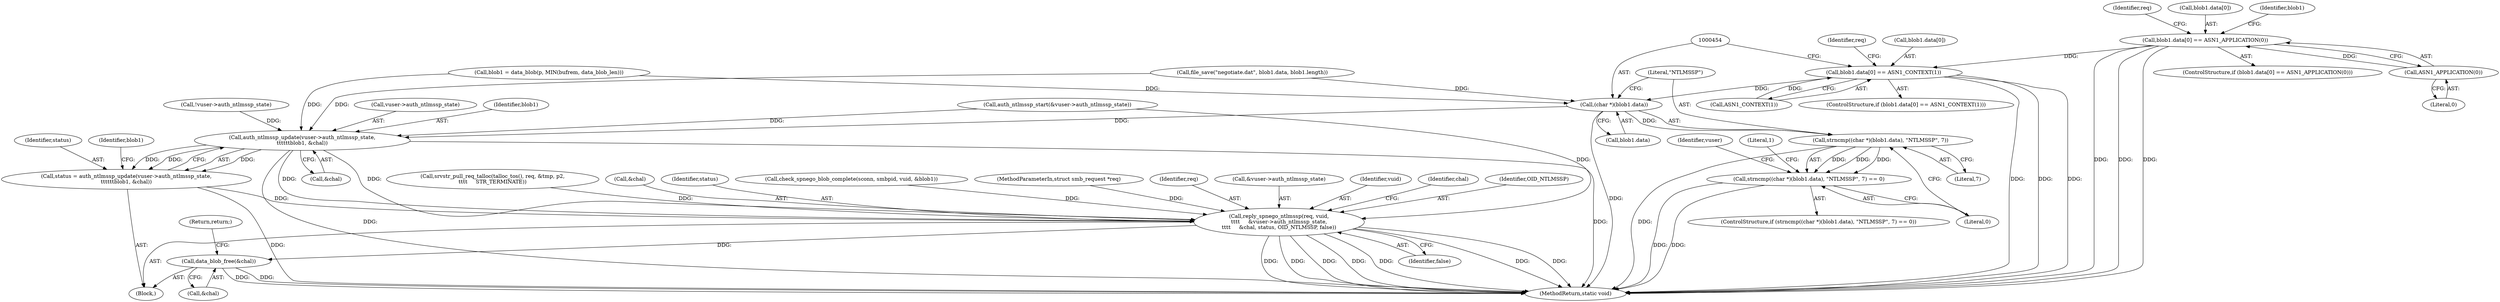 digraph "0_samba_9280051bfba337458722fb157f3082f93cbd9f2b@array" {
"1000407" [label="(Call,blob1.data[0] == ASN1_APPLICATION(0))"];
"1000413" [label="(Call,ASN1_APPLICATION(0))"];
"1000429" [label="(Call,blob1.data[0] == ASN1_CONTEXT(1))"];
"1000453" [label="(Call,(char *)(blob1.data))"];
"1000452" [label="(Call,strncmp((char *)(blob1.data), \"NTLMSSP\", 7))"];
"1000451" [label="(Call,strncmp((char *)(blob1.data), \"NTLMSSP\", 7) == 0)"];
"1000494" [label="(Call,auth_ntlmssp_update(vuser->auth_ntlmssp_state,\n\t\t\t\t\t\tblob1, &chal))"];
"1000492" [label="(Call,status = auth_ntlmssp_update(vuser->auth_ntlmssp_state,\n\t\t\t\t\t\tblob1, &chal))"];
"1000504" [label="(Call,reply_spnego_ntlmssp(req, vuid,\n\t\t\t\t     &vuser->auth_ntlmssp_state,\n\t\t\t\t     &chal, status, OID_NTLMSSP, false))"];
"1000516" [label="(Call,data_blob_free(&chal))"];
"1000514" [label="(Identifier,OID_NTLMSSP)"];
"1000452" [label="(Call,strncmp((char *)(blob1.data), \"NTLMSSP\", 7))"];
"1000516" [label="(Call,data_blob_free(&chal))"];
"1000417" [label="(Identifier,req)"];
"1000408" [label="(Call,blob1.data[0])"];
"1000504" [label="(Call,reply_spnego_ntlmssp(req, vuid,\n\t\t\t\t     &vuser->auth_ntlmssp_state,\n\t\t\t\t     &chal, status, OID_NTLMSSP, false))"];
"1000265" [label="(Call,srvstr_pull_req_talloc(talloc_tos(), req, &tmp, p2,\n\t\t\t\t     STR_TERMINATE))"];
"1000466" [label="(Identifier,vuser)"];
"1000464" [label="(Call,!vuser->auth_ntlmssp_state)"];
"1000216" [label="(Call,file_save(\"negotiate.dat\", blob1.data, blob1.length))"];
"1000493" [label="(Identifier,status)"];
"1000517" [label="(Call,&chal)"];
"1000471" [label="(Call,auth_ntlmssp_start(&vuser->auth_ntlmssp_state))"];
"1000209" [label="(Call,blob1 = data_blob(p, MIN(bufrem, data_blob_len)))"];
"1000439" [label="(Identifier,req)"];
"1000406" [label="(ControlStructure,if (blob1.data[0] == ASN1_APPLICATION(0)))"];
"1000458" [label="(Literal,\"NTLMSSP\")"];
"1000511" [label="(Call,&chal)"];
"1000513" [label="(Identifier,status)"];
"1000378" [label="(Call,check_spnego_blob_complete(sconn, smbpid, vuid, &blob1))"];
"1000530" [label="(MethodReturn,static void)"];
"1000494" [label="(Call,auth_ntlmssp_update(vuser->auth_ntlmssp_state,\n\t\t\t\t\t\tblob1, &chal))"];
"1000495" [label="(Call,vuser->auth_ntlmssp_state)"];
"1000498" [label="(Identifier,blob1)"];
"1000413" [label="(Call,ASN1_APPLICATION(0))"];
"1000407" [label="(Call,blob1.data[0] == ASN1_APPLICATION(0))"];
"1000492" [label="(Call,status = auth_ntlmssp_update(vuser->auth_ntlmssp_state,\n\t\t\t\t\t\tblob1, &chal))"];
"1000429" [label="(Call,blob1.data[0] == ASN1_CONTEXT(1))"];
"1000450" [label="(ControlStructure,if (strncmp((char *)(blob1.data), \"NTLMSSP\", 7) == 0))"];
"1000414" [label="(Literal,0)"];
"1000116" [label="(MethodParameterIn,struct smb_request *req)"];
"1000461" [label="(Block,)"];
"1000430" [label="(Call,blob1.data[0])"];
"1000521" [label="(Literal,1)"];
"1000453" [label="(Call,(char *)(blob1.data))"];
"1000505" [label="(Identifier,req)"];
"1000460" [label="(Literal,0)"];
"1000507" [label="(Call,&vuser->auth_ntlmssp_state)"];
"1000432" [label="(Identifier,blob1)"];
"1000451" [label="(Call,strncmp((char *)(blob1.data), \"NTLMSSP\", 7) == 0)"];
"1000455" [label="(Call,blob1.data)"];
"1000459" [label="(Literal,7)"];
"1000435" [label="(Call,ASN1_CONTEXT(1))"];
"1000499" [label="(Call,&chal)"];
"1000515" [label="(Identifier,false)"];
"1000503" [label="(Identifier,blob1)"];
"1000506" [label="(Identifier,vuid)"];
"1000428" [label="(ControlStructure,if (blob1.data[0] == ASN1_CONTEXT(1)))"];
"1000519" [label="(Return,return;)"];
"1000518" [label="(Identifier,chal)"];
"1000407" -> "1000406"  [label="AST: "];
"1000407" -> "1000413"  [label="CFG: "];
"1000408" -> "1000407"  [label="AST: "];
"1000413" -> "1000407"  [label="AST: "];
"1000417" -> "1000407"  [label="CFG: "];
"1000432" -> "1000407"  [label="CFG: "];
"1000407" -> "1000530"  [label="DDG: "];
"1000407" -> "1000530"  [label="DDG: "];
"1000407" -> "1000530"  [label="DDG: "];
"1000413" -> "1000407"  [label="DDG: "];
"1000407" -> "1000429"  [label="DDG: "];
"1000413" -> "1000414"  [label="CFG: "];
"1000414" -> "1000413"  [label="AST: "];
"1000429" -> "1000428"  [label="AST: "];
"1000429" -> "1000435"  [label="CFG: "];
"1000430" -> "1000429"  [label="AST: "];
"1000435" -> "1000429"  [label="AST: "];
"1000439" -> "1000429"  [label="CFG: "];
"1000454" -> "1000429"  [label="CFG: "];
"1000429" -> "1000530"  [label="DDG: "];
"1000429" -> "1000530"  [label="DDG: "];
"1000429" -> "1000530"  [label="DDG: "];
"1000435" -> "1000429"  [label="DDG: "];
"1000429" -> "1000453"  [label="DDG: "];
"1000453" -> "1000452"  [label="AST: "];
"1000453" -> "1000455"  [label="CFG: "];
"1000454" -> "1000453"  [label="AST: "];
"1000455" -> "1000453"  [label="AST: "];
"1000458" -> "1000453"  [label="CFG: "];
"1000453" -> "1000530"  [label="DDG: "];
"1000453" -> "1000452"  [label="DDG: "];
"1000209" -> "1000453"  [label="DDG: "];
"1000216" -> "1000453"  [label="DDG: "];
"1000453" -> "1000494"  [label="DDG: "];
"1000452" -> "1000451"  [label="AST: "];
"1000452" -> "1000459"  [label="CFG: "];
"1000458" -> "1000452"  [label="AST: "];
"1000459" -> "1000452"  [label="AST: "];
"1000460" -> "1000452"  [label="CFG: "];
"1000452" -> "1000530"  [label="DDG: "];
"1000452" -> "1000451"  [label="DDG: "];
"1000452" -> "1000451"  [label="DDG: "];
"1000452" -> "1000451"  [label="DDG: "];
"1000451" -> "1000450"  [label="AST: "];
"1000451" -> "1000460"  [label="CFG: "];
"1000460" -> "1000451"  [label="AST: "];
"1000466" -> "1000451"  [label="CFG: "];
"1000521" -> "1000451"  [label="CFG: "];
"1000451" -> "1000530"  [label="DDG: "];
"1000451" -> "1000530"  [label="DDG: "];
"1000494" -> "1000492"  [label="AST: "];
"1000494" -> "1000499"  [label="CFG: "];
"1000495" -> "1000494"  [label="AST: "];
"1000498" -> "1000494"  [label="AST: "];
"1000499" -> "1000494"  [label="AST: "];
"1000492" -> "1000494"  [label="CFG: "];
"1000494" -> "1000530"  [label="DDG: "];
"1000494" -> "1000530"  [label="DDG: "];
"1000494" -> "1000492"  [label="DDG: "];
"1000494" -> "1000492"  [label="DDG: "];
"1000494" -> "1000492"  [label="DDG: "];
"1000464" -> "1000494"  [label="DDG: "];
"1000471" -> "1000494"  [label="DDG: "];
"1000216" -> "1000494"  [label="DDG: "];
"1000209" -> "1000494"  [label="DDG: "];
"1000494" -> "1000504"  [label="DDG: "];
"1000494" -> "1000504"  [label="DDG: "];
"1000492" -> "1000461"  [label="AST: "];
"1000493" -> "1000492"  [label="AST: "];
"1000503" -> "1000492"  [label="CFG: "];
"1000492" -> "1000530"  [label="DDG: "];
"1000492" -> "1000504"  [label="DDG: "];
"1000504" -> "1000461"  [label="AST: "];
"1000504" -> "1000515"  [label="CFG: "];
"1000505" -> "1000504"  [label="AST: "];
"1000506" -> "1000504"  [label="AST: "];
"1000507" -> "1000504"  [label="AST: "];
"1000511" -> "1000504"  [label="AST: "];
"1000513" -> "1000504"  [label="AST: "];
"1000514" -> "1000504"  [label="AST: "];
"1000515" -> "1000504"  [label="AST: "];
"1000518" -> "1000504"  [label="CFG: "];
"1000504" -> "1000530"  [label="DDG: "];
"1000504" -> "1000530"  [label="DDG: "];
"1000504" -> "1000530"  [label="DDG: "];
"1000504" -> "1000530"  [label="DDG: "];
"1000504" -> "1000530"  [label="DDG: "];
"1000504" -> "1000530"  [label="DDG: "];
"1000504" -> "1000530"  [label="DDG: "];
"1000265" -> "1000504"  [label="DDG: "];
"1000116" -> "1000504"  [label="DDG: "];
"1000378" -> "1000504"  [label="DDG: "];
"1000471" -> "1000504"  [label="DDG: "];
"1000504" -> "1000516"  [label="DDG: "];
"1000516" -> "1000461"  [label="AST: "];
"1000516" -> "1000517"  [label="CFG: "];
"1000517" -> "1000516"  [label="AST: "];
"1000519" -> "1000516"  [label="CFG: "];
"1000516" -> "1000530"  [label="DDG: "];
"1000516" -> "1000530"  [label="DDG: "];
}
